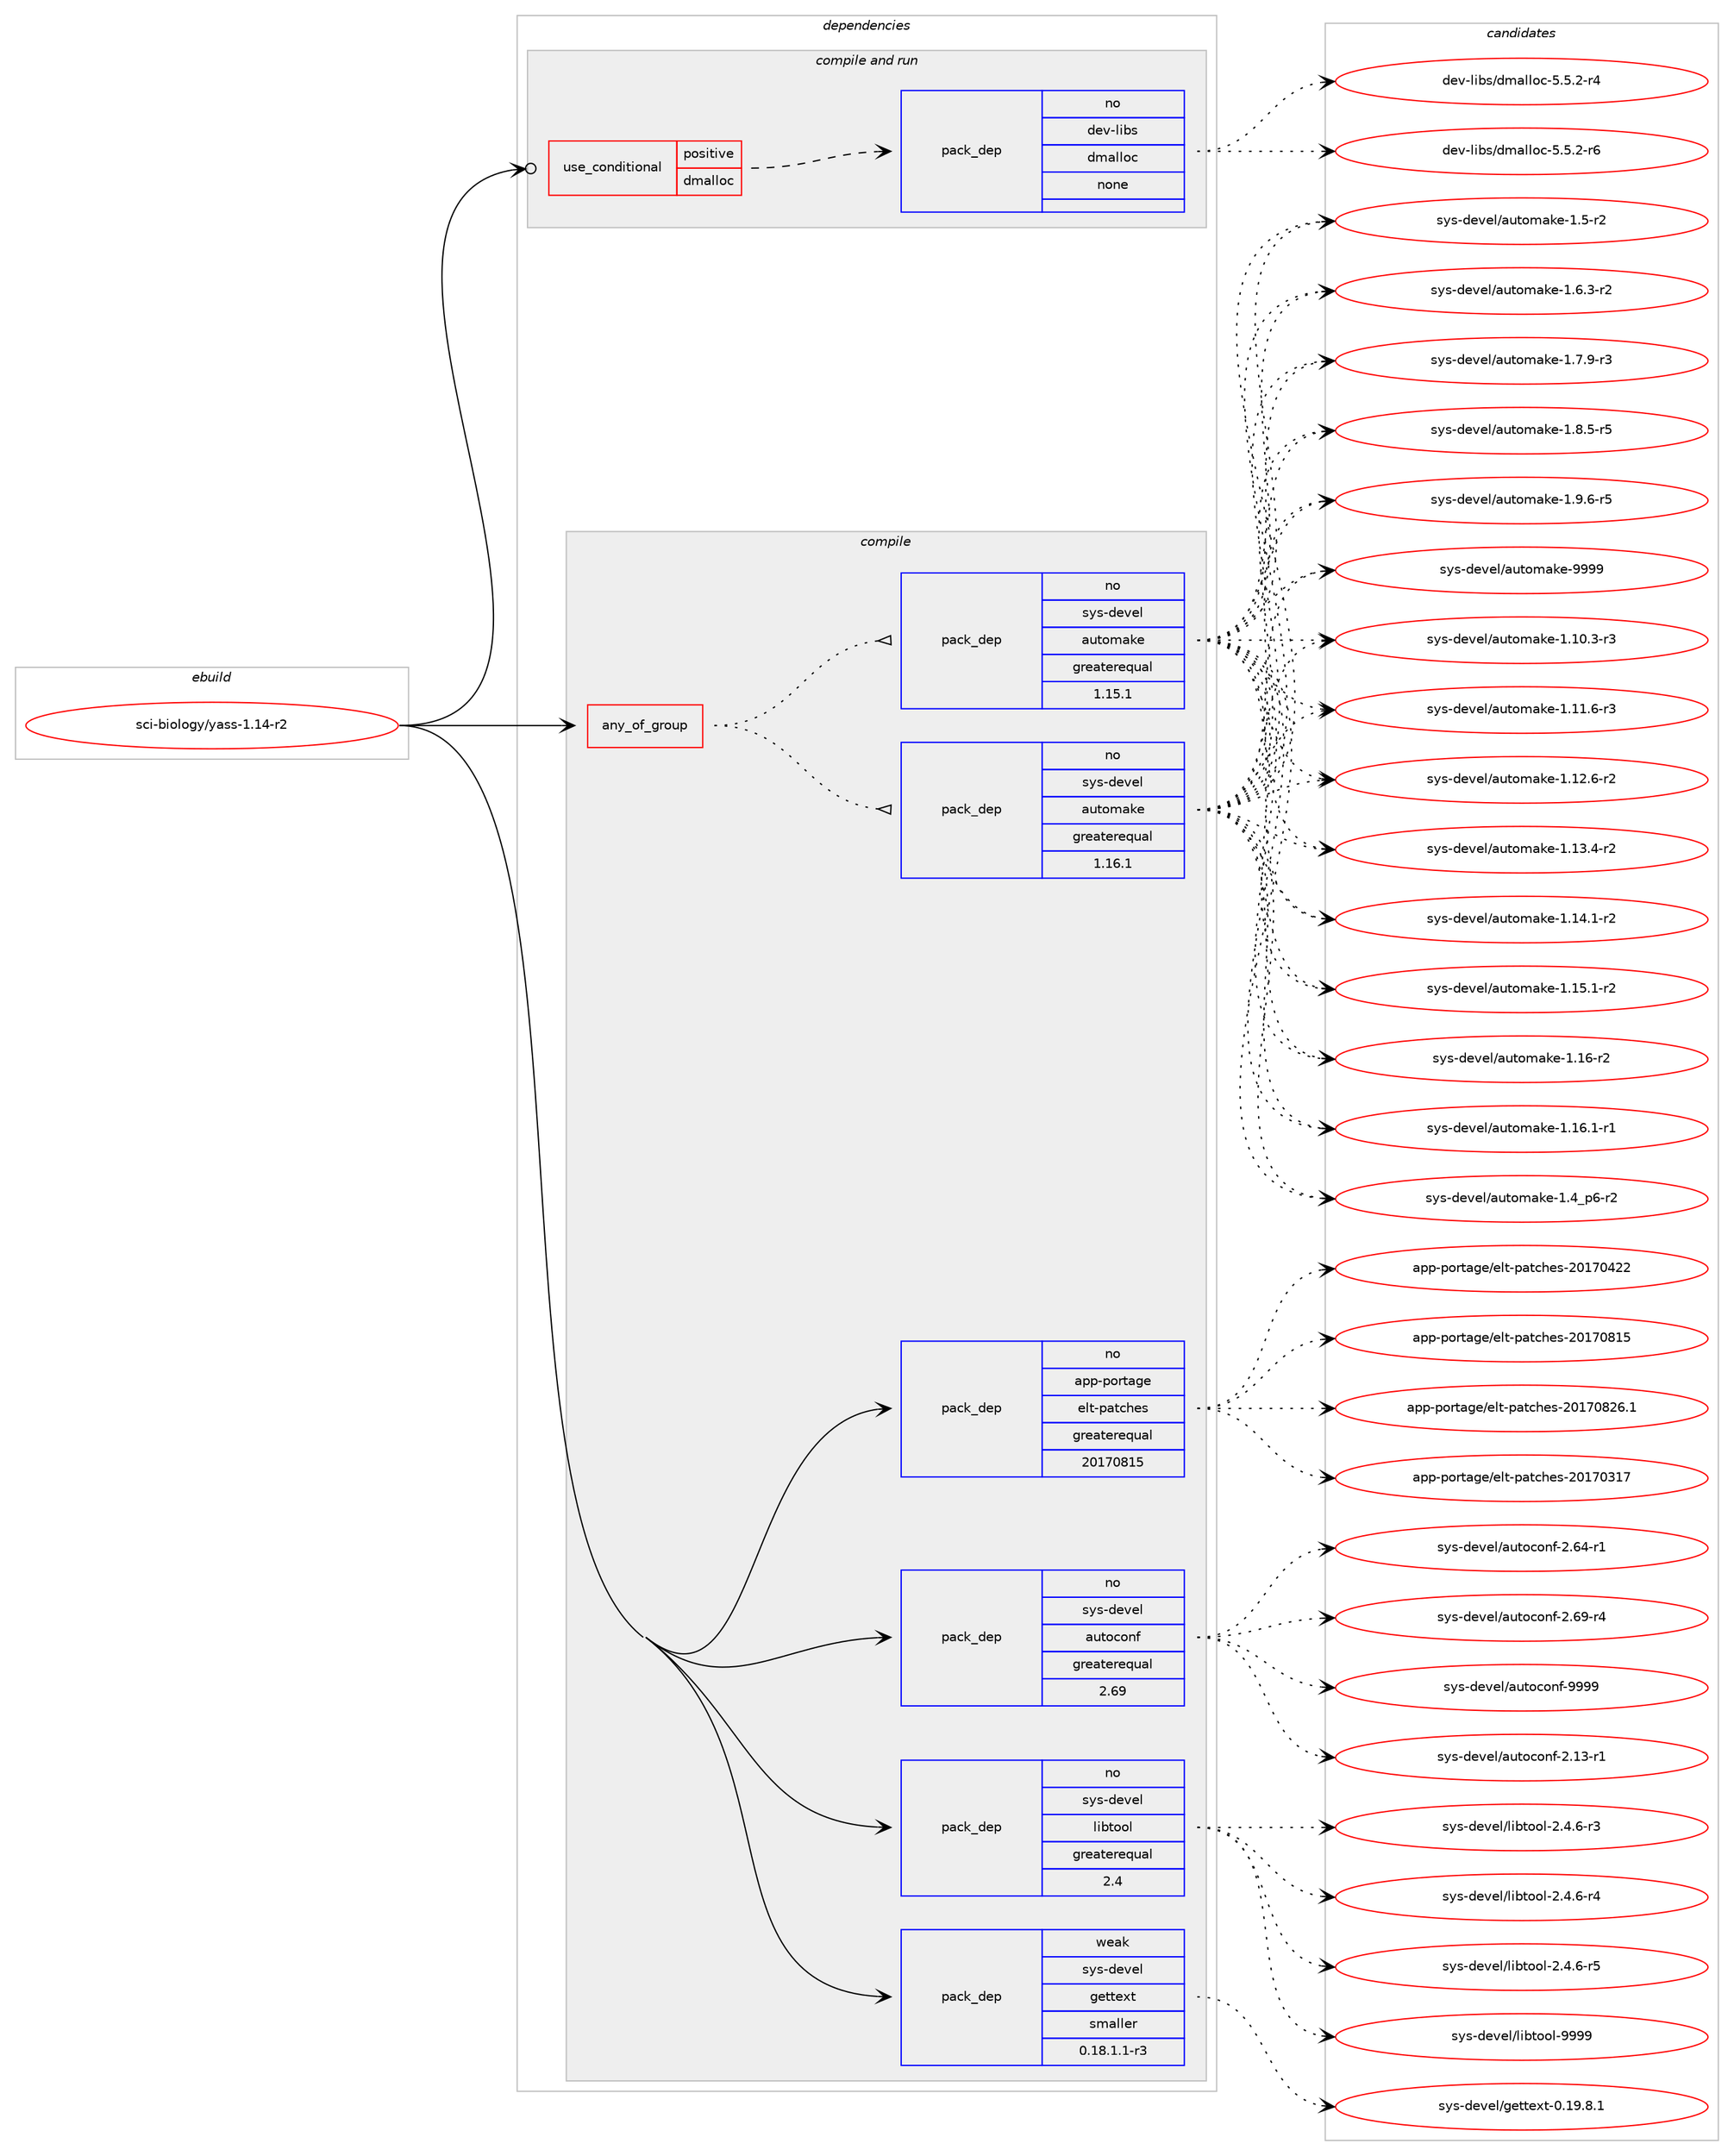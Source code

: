 digraph prolog {

# *************
# Graph options
# *************

newrank=true;
concentrate=true;
compound=true;
graph [rankdir=LR,fontname=Helvetica,fontsize=10,ranksep=1.5];#, ranksep=2.5, nodesep=0.2];
edge  [arrowhead=vee];
node  [fontname=Helvetica,fontsize=10];

# **********
# The ebuild
# **********

subgraph cluster_leftcol {
color=gray;
rank=same;
label=<<i>ebuild</i>>;
id [label="sci-biology/yass-1.14-r2", color=red, width=4, href="../sci-biology/yass-1.14-r2.svg"];
}

# ****************
# The dependencies
# ****************

subgraph cluster_midcol {
color=gray;
label=<<i>dependencies</i>>;
subgraph cluster_compile {
fillcolor="#eeeeee";
style=filled;
label=<<i>compile</i>>;
subgraph any26777 {
dependency1687125 [label=<<TABLE BORDER="0" CELLBORDER="1" CELLSPACING="0" CELLPADDING="4"><TR><TD CELLPADDING="10">any_of_group</TD></TR></TABLE>>, shape=none, color=red];subgraph pack1207286 {
dependency1687126 [label=<<TABLE BORDER="0" CELLBORDER="1" CELLSPACING="0" CELLPADDING="4" WIDTH="220"><TR><TD ROWSPAN="6" CELLPADDING="30">pack_dep</TD></TR><TR><TD WIDTH="110">no</TD></TR><TR><TD>sys-devel</TD></TR><TR><TD>automake</TD></TR><TR><TD>greaterequal</TD></TR><TR><TD>1.16.1</TD></TR></TABLE>>, shape=none, color=blue];
}
dependency1687125:e -> dependency1687126:w [weight=20,style="dotted",arrowhead="oinv"];
subgraph pack1207287 {
dependency1687127 [label=<<TABLE BORDER="0" CELLBORDER="1" CELLSPACING="0" CELLPADDING="4" WIDTH="220"><TR><TD ROWSPAN="6" CELLPADDING="30">pack_dep</TD></TR><TR><TD WIDTH="110">no</TD></TR><TR><TD>sys-devel</TD></TR><TR><TD>automake</TD></TR><TR><TD>greaterequal</TD></TR><TR><TD>1.15.1</TD></TR></TABLE>>, shape=none, color=blue];
}
dependency1687125:e -> dependency1687127:w [weight=20,style="dotted",arrowhead="oinv"];
}
id:e -> dependency1687125:w [weight=20,style="solid",arrowhead="vee"];
subgraph pack1207288 {
dependency1687128 [label=<<TABLE BORDER="0" CELLBORDER="1" CELLSPACING="0" CELLPADDING="4" WIDTH="220"><TR><TD ROWSPAN="6" CELLPADDING="30">pack_dep</TD></TR><TR><TD WIDTH="110">no</TD></TR><TR><TD>app-portage</TD></TR><TR><TD>elt-patches</TD></TR><TR><TD>greaterequal</TD></TR><TR><TD>20170815</TD></TR></TABLE>>, shape=none, color=blue];
}
id:e -> dependency1687128:w [weight=20,style="solid",arrowhead="vee"];
subgraph pack1207289 {
dependency1687129 [label=<<TABLE BORDER="0" CELLBORDER="1" CELLSPACING="0" CELLPADDING="4" WIDTH="220"><TR><TD ROWSPAN="6" CELLPADDING="30">pack_dep</TD></TR><TR><TD WIDTH="110">no</TD></TR><TR><TD>sys-devel</TD></TR><TR><TD>autoconf</TD></TR><TR><TD>greaterequal</TD></TR><TR><TD>2.69</TD></TR></TABLE>>, shape=none, color=blue];
}
id:e -> dependency1687129:w [weight=20,style="solid",arrowhead="vee"];
subgraph pack1207290 {
dependency1687130 [label=<<TABLE BORDER="0" CELLBORDER="1" CELLSPACING="0" CELLPADDING="4" WIDTH="220"><TR><TD ROWSPAN="6" CELLPADDING="30">pack_dep</TD></TR><TR><TD WIDTH="110">no</TD></TR><TR><TD>sys-devel</TD></TR><TR><TD>libtool</TD></TR><TR><TD>greaterequal</TD></TR><TR><TD>2.4</TD></TR></TABLE>>, shape=none, color=blue];
}
id:e -> dependency1687130:w [weight=20,style="solid",arrowhead="vee"];
subgraph pack1207291 {
dependency1687131 [label=<<TABLE BORDER="0" CELLBORDER="1" CELLSPACING="0" CELLPADDING="4" WIDTH="220"><TR><TD ROWSPAN="6" CELLPADDING="30">pack_dep</TD></TR><TR><TD WIDTH="110">weak</TD></TR><TR><TD>sys-devel</TD></TR><TR><TD>gettext</TD></TR><TR><TD>smaller</TD></TR><TR><TD>0.18.1.1-r3</TD></TR></TABLE>>, shape=none, color=blue];
}
id:e -> dependency1687131:w [weight=20,style="solid",arrowhead="vee"];
}
subgraph cluster_compileandrun {
fillcolor="#eeeeee";
style=filled;
label=<<i>compile and run</i>>;
subgraph cond452214 {
dependency1687132 [label=<<TABLE BORDER="0" CELLBORDER="1" CELLSPACING="0" CELLPADDING="4"><TR><TD ROWSPAN="3" CELLPADDING="10">use_conditional</TD></TR><TR><TD>positive</TD></TR><TR><TD>dmalloc</TD></TR></TABLE>>, shape=none, color=red];
subgraph pack1207292 {
dependency1687133 [label=<<TABLE BORDER="0" CELLBORDER="1" CELLSPACING="0" CELLPADDING="4" WIDTH="220"><TR><TD ROWSPAN="6" CELLPADDING="30">pack_dep</TD></TR><TR><TD WIDTH="110">no</TD></TR><TR><TD>dev-libs</TD></TR><TR><TD>dmalloc</TD></TR><TR><TD>none</TD></TR><TR><TD></TD></TR></TABLE>>, shape=none, color=blue];
}
dependency1687132:e -> dependency1687133:w [weight=20,style="dashed",arrowhead="vee"];
}
id:e -> dependency1687132:w [weight=20,style="solid",arrowhead="odotvee"];
}
subgraph cluster_run {
fillcolor="#eeeeee";
style=filled;
label=<<i>run</i>>;
}
}

# **************
# The candidates
# **************

subgraph cluster_choices {
rank=same;
color=gray;
label=<<i>candidates</i>>;

subgraph choice1207286 {
color=black;
nodesep=1;
choice11512111545100101118101108479711711611110997107101454946494846514511451 [label="sys-devel/automake-1.10.3-r3", color=red, width=4,href="../sys-devel/automake-1.10.3-r3.svg"];
choice11512111545100101118101108479711711611110997107101454946494946544511451 [label="sys-devel/automake-1.11.6-r3", color=red, width=4,href="../sys-devel/automake-1.11.6-r3.svg"];
choice11512111545100101118101108479711711611110997107101454946495046544511450 [label="sys-devel/automake-1.12.6-r2", color=red, width=4,href="../sys-devel/automake-1.12.6-r2.svg"];
choice11512111545100101118101108479711711611110997107101454946495146524511450 [label="sys-devel/automake-1.13.4-r2", color=red, width=4,href="../sys-devel/automake-1.13.4-r2.svg"];
choice11512111545100101118101108479711711611110997107101454946495246494511450 [label="sys-devel/automake-1.14.1-r2", color=red, width=4,href="../sys-devel/automake-1.14.1-r2.svg"];
choice11512111545100101118101108479711711611110997107101454946495346494511450 [label="sys-devel/automake-1.15.1-r2", color=red, width=4,href="../sys-devel/automake-1.15.1-r2.svg"];
choice1151211154510010111810110847971171161111099710710145494649544511450 [label="sys-devel/automake-1.16-r2", color=red, width=4,href="../sys-devel/automake-1.16-r2.svg"];
choice11512111545100101118101108479711711611110997107101454946495446494511449 [label="sys-devel/automake-1.16.1-r1", color=red, width=4,href="../sys-devel/automake-1.16.1-r1.svg"];
choice115121115451001011181011084797117116111109971071014549465295112544511450 [label="sys-devel/automake-1.4_p6-r2", color=red, width=4,href="../sys-devel/automake-1.4_p6-r2.svg"];
choice11512111545100101118101108479711711611110997107101454946534511450 [label="sys-devel/automake-1.5-r2", color=red, width=4,href="../sys-devel/automake-1.5-r2.svg"];
choice115121115451001011181011084797117116111109971071014549465446514511450 [label="sys-devel/automake-1.6.3-r2", color=red, width=4,href="../sys-devel/automake-1.6.3-r2.svg"];
choice115121115451001011181011084797117116111109971071014549465546574511451 [label="sys-devel/automake-1.7.9-r3", color=red, width=4,href="../sys-devel/automake-1.7.9-r3.svg"];
choice115121115451001011181011084797117116111109971071014549465646534511453 [label="sys-devel/automake-1.8.5-r5", color=red, width=4,href="../sys-devel/automake-1.8.5-r5.svg"];
choice115121115451001011181011084797117116111109971071014549465746544511453 [label="sys-devel/automake-1.9.6-r5", color=red, width=4,href="../sys-devel/automake-1.9.6-r5.svg"];
choice115121115451001011181011084797117116111109971071014557575757 [label="sys-devel/automake-9999", color=red, width=4,href="../sys-devel/automake-9999.svg"];
dependency1687126:e -> choice11512111545100101118101108479711711611110997107101454946494846514511451:w [style=dotted,weight="100"];
dependency1687126:e -> choice11512111545100101118101108479711711611110997107101454946494946544511451:w [style=dotted,weight="100"];
dependency1687126:e -> choice11512111545100101118101108479711711611110997107101454946495046544511450:w [style=dotted,weight="100"];
dependency1687126:e -> choice11512111545100101118101108479711711611110997107101454946495146524511450:w [style=dotted,weight="100"];
dependency1687126:e -> choice11512111545100101118101108479711711611110997107101454946495246494511450:w [style=dotted,weight="100"];
dependency1687126:e -> choice11512111545100101118101108479711711611110997107101454946495346494511450:w [style=dotted,weight="100"];
dependency1687126:e -> choice1151211154510010111810110847971171161111099710710145494649544511450:w [style=dotted,weight="100"];
dependency1687126:e -> choice11512111545100101118101108479711711611110997107101454946495446494511449:w [style=dotted,weight="100"];
dependency1687126:e -> choice115121115451001011181011084797117116111109971071014549465295112544511450:w [style=dotted,weight="100"];
dependency1687126:e -> choice11512111545100101118101108479711711611110997107101454946534511450:w [style=dotted,weight="100"];
dependency1687126:e -> choice115121115451001011181011084797117116111109971071014549465446514511450:w [style=dotted,weight="100"];
dependency1687126:e -> choice115121115451001011181011084797117116111109971071014549465546574511451:w [style=dotted,weight="100"];
dependency1687126:e -> choice115121115451001011181011084797117116111109971071014549465646534511453:w [style=dotted,weight="100"];
dependency1687126:e -> choice115121115451001011181011084797117116111109971071014549465746544511453:w [style=dotted,weight="100"];
dependency1687126:e -> choice115121115451001011181011084797117116111109971071014557575757:w [style=dotted,weight="100"];
}
subgraph choice1207287 {
color=black;
nodesep=1;
choice11512111545100101118101108479711711611110997107101454946494846514511451 [label="sys-devel/automake-1.10.3-r3", color=red, width=4,href="../sys-devel/automake-1.10.3-r3.svg"];
choice11512111545100101118101108479711711611110997107101454946494946544511451 [label="sys-devel/automake-1.11.6-r3", color=red, width=4,href="../sys-devel/automake-1.11.6-r3.svg"];
choice11512111545100101118101108479711711611110997107101454946495046544511450 [label="sys-devel/automake-1.12.6-r2", color=red, width=4,href="../sys-devel/automake-1.12.6-r2.svg"];
choice11512111545100101118101108479711711611110997107101454946495146524511450 [label="sys-devel/automake-1.13.4-r2", color=red, width=4,href="../sys-devel/automake-1.13.4-r2.svg"];
choice11512111545100101118101108479711711611110997107101454946495246494511450 [label="sys-devel/automake-1.14.1-r2", color=red, width=4,href="../sys-devel/automake-1.14.1-r2.svg"];
choice11512111545100101118101108479711711611110997107101454946495346494511450 [label="sys-devel/automake-1.15.1-r2", color=red, width=4,href="../sys-devel/automake-1.15.1-r2.svg"];
choice1151211154510010111810110847971171161111099710710145494649544511450 [label="sys-devel/automake-1.16-r2", color=red, width=4,href="../sys-devel/automake-1.16-r2.svg"];
choice11512111545100101118101108479711711611110997107101454946495446494511449 [label="sys-devel/automake-1.16.1-r1", color=red, width=4,href="../sys-devel/automake-1.16.1-r1.svg"];
choice115121115451001011181011084797117116111109971071014549465295112544511450 [label="sys-devel/automake-1.4_p6-r2", color=red, width=4,href="../sys-devel/automake-1.4_p6-r2.svg"];
choice11512111545100101118101108479711711611110997107101454946534511450 [label="sys-devel/automake-1.5-r2", color=red, width=4,href="../sys-devel/automake-1.5-r2.svg"];
choice115121115451001011181011084797117116111109971071014549465446514511450 [label="sys-devel/automake-1.6.3-r2", color=red, width=4,href="../sys-devel/automake-1.6.3-r2.svg"];
choice115121115451001011181011084797117116111109971071014549465546574511451 [label="sys-devel/automake-1.7.9-r3", color=red, width=4,href="../sys-devel/automake-1.7.9-r3.svg"];
choice115121115451001011181011084797117116111109971071014549465646534511453 [label="sys-devel/automake-1.8.5-r5", color=red, width=4,href="../sys-devel/automake-1.8.5-r5.svg"];
choice115121115451001011181011084797117116111109971071014549465746544511453 [label="sys-devel/automake-1.9.6-r5", color=red, width=4,href="../sys-devel/automake-1.9.6-r5.svg"];
choice115121115451001011181011084797117116111109971071014557575757 [label="sys-devel/automake-9999", color=red, width=4,href="../sys-devel/automake-9999.svg"];
dependency1687127:e -> choice11512111545100101118101108479711711611110997107101454946494846514511451:w [style=dotted,weight="100"];
dependency1687127:e -> choice11512111545100101118101108479711711611110997107101454946494946544511451:w [style=dotted,weight="100"];
dependency1687127:e -> choice11512111545100101118101108479711711611110997107101454946495046544511450:w [style=dotted,weight="100"];
dependency1687127:e -> choice11512111545100101118101108479711711611110997107101454946495146524511450:w [style=dotted,weight="100"];
dependency1687127:e -> choice11512111545100101118101108479711711611110997107101454946495246494511450:w [style=dotted,weight="100"];
dependency1687127:e -> choice11512111545100101118101108479711711611110997107101454946495346494511450:w [style=dotted,weight="100"];
dependency1687127:e -> choice1151211154510010111810110847971171161111099710710145494649544511450:w [style=dotted,weight="100"];
dependency1687127:e -> choice11512111545100101118101108479711711611110997107101454946495446494511449:w [style=dotted,weight="100"];
dependency1687127:e -> choice115121115451001011181011084797117116111109971071014549465295112544511450:w [style=dotted,weight="100"];
dependency1687127:e -> choice11512111545100101118101108479711711611110997107101454946534511450:w [style=dotted,weight="100"];
dependency1687127:e -> choice115121115451001011181011084797117116111109971071014549465446514511450:w [style=dotted,weight="100"];
dependency1687127:e -> choice115121115451001011181011084797117116111109971071014549465546574511451:w [style=dotted,weight="100"];
dependency1687127:e -> choice115121115451001011181011084797117116111109971071014549465646534511453:w [style=dotted,weight="100"];
dependency1687127:e -> choice115121115451001011181011084797117116111109971071014549465746544511453:w [style=dotted,weight="100"];
dependency1687127:e -> choice115121115451001011181011084797117116111109971071014557575757:w [style=dotted,weight="100"];
}
subgraph choice1207288 {
color=black;
nodesep=1;
choice97112112451121111141169710310147101108116451129711699104101115455048495548514955 [label="app-portage/elt-patches-20170317", color=red, width=4,href="../app-portage/elt-patches-20170317.svg"];
choice97112112451121111141169710310147101108116451129711699104101115455048495548525050 [label="app-portage/elt-patches-20170422", color=red, width=4,href="../app-portage/elt-patches-20170422.svg"];
choice97112112451121111141169710310147101108116451129711699104101115455048495548564953 [label="app-portage/elt-patches-20170815", color=red, width=4,href="../app-portage/elt-patches-20170815.svg"];
choice971121124511211111411697103101471011081164511297116991041011154550484955485650544649 [label="app-portage/elt-patches-20170826.1", color=red, width=4,href="../app-portage/elt-patches-20170826.1.svg"];
dependency1687128:e -> choice97112112451121111141169710310147101108116451129711699104101115455048495548514955:w [style=dotted,weight="100"];
dependency1687128:e -> choice97112112451121111141169710310147101108116451129711699104101115455048495548525050:w [style=dotted,weight="100"];
dependency1687128:e -> choice97112112451121111141169710310147101108116451129711699104101115455048495548564953:w [style=dotted,weight="100"];
dependency1687128:e -> choice971121124511211111411697103101471011081164511297116991041011154550484955485650544649:w [style=dotted,weight="100"];
}
subgraph choice1207289 {
color=black;
nodesep=1;
choice1151211154510010111810110847971171161119911111010245504649514511449 [label="sys-devel/autoconf-2.13-r1", color=red, width=4,href="../sys-devel/autoconf-2.13-r1.svg"];
choice1151211154510010111810110847971171161119911111010245504654524511449 [label="sys-devel/autoconf-2.64-r1", color=red, width=4,href="../sys-devel/autoconf-2.64-r1.svg"];
choice1151211154510010111810110847971171161119911111010245504654574511452 [label="sys-devel/autoconf-2.69-r4", color=red, width=4,href="../sys-devel/autoconf-2.69-r4.svg"];
choice115121115451001011181011084797117116111991111101024557575757 [label="sys-devel/autoconf-9999", color=red, width=4,href="../sys-devel/autoconf-9999.svg"];
dependency1687129:e -> choice1151211154510010111810110847971171161119911111010245504649514511449:w [style=dotted,weight="100"];
dependency1687129:e -> choice1151211154510010111810110847971171161119911111010245504654524511449:w [style=dotted,weight="100"];
dependency1687129:e -> choice1151211154510010111810110847971171161119911111010245504654574511452:w [style=dotted,weight="100"];
dependency1687129:e -> choice115121115451001011181011084797117116111991111101024557575757:w [style=dotted,weight="100"];
}
subgraph choice1207290 {
color=black;
nodesep=1;
choice1151211154510010111810110847108105981161111111084550465246544511451 [label="sys-devel/libtool-2.4.6-r3", color=red, width=4,href="../sys-devel/libtool-2.4.6-r3.svg"];
choice1151211154510010111810110847108105981161111111084550465246544511452 [label="sys-devel/libtool-2.4.6-r4", color=red, width=4,href="../sys-devel/libtool-2.4.6-r4.svg"];
choice1151211154510010111810110847108105981161111111084550465246544511453 [label="sys-devel/libtool-2.4.6-r5", color=red, width=4,href="../sys-devel/libtool-2.4.6-r5.svg"];
choice1151211154510010111810110847108105981161111111084557575757 [label="sys-devel/libtool-9999", color=red, width=4,href="../sys-devel/libtool-9999.svg"];
dependency1687130:e -> choice1151211154510010111810110847108105981161111111084550465246544511451:w [style=dotted,weight="100"];
dependency1687130:e -> choice1151211154510010111810110847108105981161111111084550465246544511452:w [style=dotted,weight="100"];
dependency1687130:e -> choice1151211154510010111810110847108105981161111111084550465246544511453:w [style=dotted,weight="100"];
dependency1687130:e -> choice1151211154510010111810110847108105981161111111084557575757:w [style=dotted,weight="100"];
}
subgraph choice1207291 {
color=black;
nodesep=1;
choice1151211154510010111810110847103101116116101120116454846495746564649 [label="sys-devel/gettext-0.19.8.1", color=red, width=4,href="../sys-devel/gettext-0.19.8.1.svg"];
dependency1687131:e -> choice1151211154510010111810110847103101116116101120116454846495746564649:w [style=dotted,weight="100"];
}
subgraph choice1207292 {
color=black;
nodesep=1;
choice10010111845108105981154710010997108108111994553465346504511452 [label="dev-libs/dmalloc-5.5.2-r4", color=red, width=4,href="../dev-libs/dmalloc-5.5.2-r4.svg"];
choice10010111845108105981154710010997108108111994553465346504511454 [label="dev-libs/dmalloc-5.5.2-r6", color=red, width=4,href="../dev-libs/dmalloc-5.5.2-r6.svg"];
dependency1687133:e -> choice10010111845108105981154710010997108108111994553465346504511452:w [style=dotted,weight="100"];
dependency1687133:e -> choice10010111845108105981154710010997108108111994553465346504511454:w [style=dotted,weight="100"];
}
}

}
